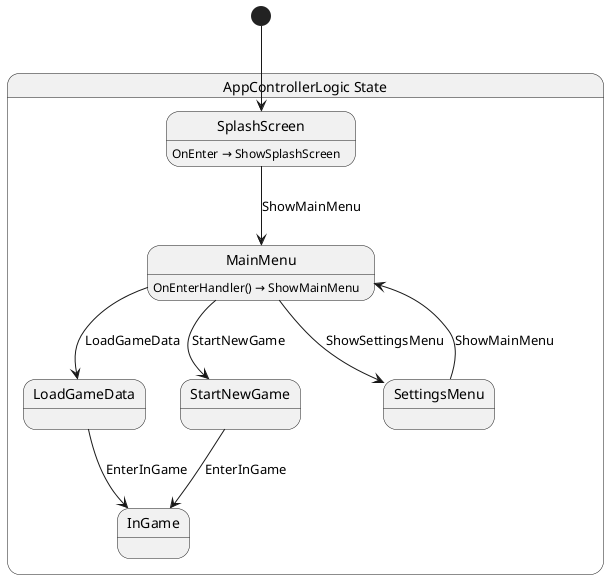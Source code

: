 @startuml AppControllerLogic
state "AppControllerLogic State" as ADHDGame_Scenes_AppController_AppControllerLogic_State {
  state "InGame" as ADHDGame_Scenes_AppController_AppControllerLogic_State_InGame
  state "LoadGameData" as ADHDGame_Scenes_AppController_AppControllerLogic_State_LoadGameData
  state "MainMenu" as ADHDGame_Scenes_AppController_AppControllerLogic_State_MainMenu
  state "SettingsMenu" as ADHDGame_Scenes_AppController_AppControllerLogic_State_SettingsMenu
  state "SplashScreen" as ADHDGame_Scenes_AppController_AppControllerLogic_State_SplashScreen
  state "StartNewGame" as ADHDGame_Scenes_AppController_AppControllerLogic_State_StartNewGame
}

ADHDGame_Scenes_AppController_AppControllerLogic_State_LoadGameData --> ADHDGame_Scenes_AppController_AppControllerLogic_State_InGame : EnterInGame
ADHDGame_Scenes_AppController_AppControllerLogic_State_MainMenu --> ADHDGame_Scenes_AppController_AppControllerLogic_State_LoadGameData : LoadGameData
ADHDGame_Scenes_AppController_AppControllerLogic_State_MainMenu --> ADHDGame_Scenes_AppController_AppControllerLogic_State_SettingsMenu : ShowSettingsMenu
ADHDGame_Scenes_AppController_AppControllerLogic_State_MainMenu --> ADHDGame_Scenes_AppController_AppControllerLogic_State_StartNewGame : StartNewGame
ADHDGame_Scenes_AppController_AppControllerLogic_State_SettingsMenu --> ADHDGame_Scenes_AppController_AppControllerLogic_State_MainMenu : ShowMainMenu
ADHDGame_Scenes_AppController_AppControllerLogic_State_SplashScreen --> ADHDGame_Scenes_AppController_AppControllerLogic_State_MainMenu : ShowMainMenu
ADHDGame_Scenes_AppController_AppControllerLogic_State_StartNewGame --> ADHDGame_Scenes_AppController_AppControllerLogic_State_InGame : EnterInGame

ADHDGame_Scenes_AppController_AppControllerLogic_State_MainMenu : OnEnterHandler() → ShowMainMenu
ADHDGame_Scenes_AppController_AppControllerLogic_State_SplashScreen : OnEnter → ShowSplashScreen

[*] --> ADHDGame_Scenes_AppController_AppControllerLogic_State_SplashScreen
@enduml